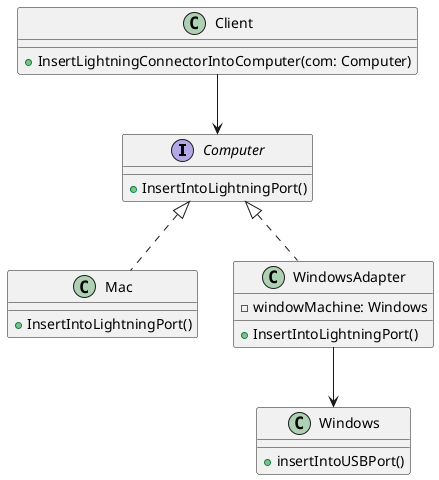 @startuml
interface Computer {
  + InsertIntoLightningPort()
}

class Mac implements Computer {
  + InsertIntoLightningPort()
}

class Windows {
  + insertIntoUSBPort()
}

class WindowsAdapter implements Computer {
  - windowMachine: Windows
  + InsertIntoLightningPort()
}

class Client {
  + InsertLightningConnectorIntoComputer(com: Computer)
}

Client --> Computer
WindowsAdapter --> Windows


@enduml
